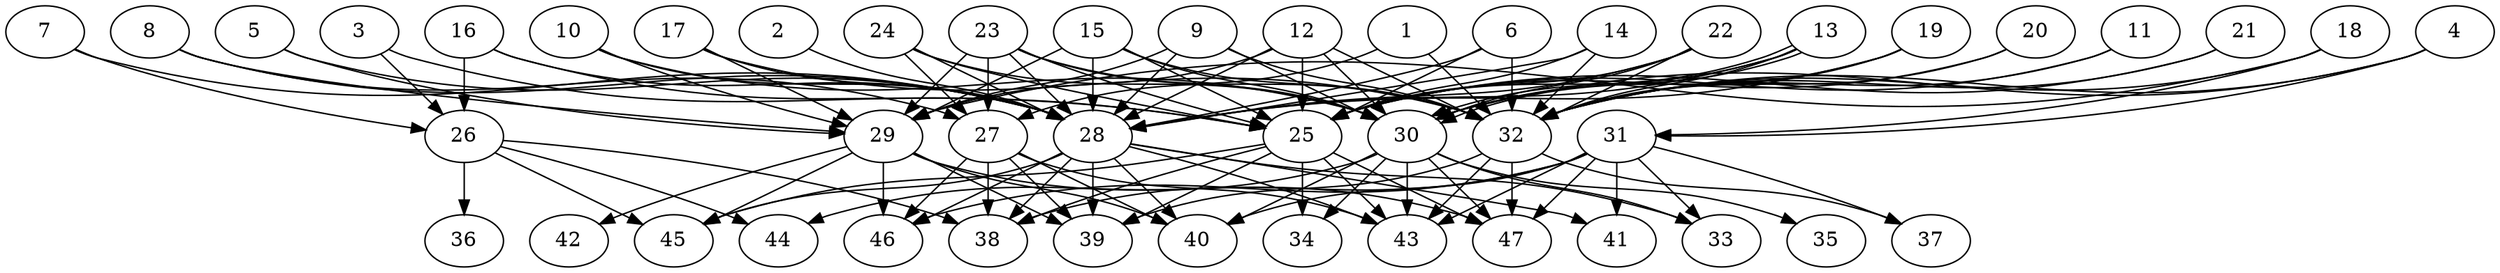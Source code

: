 // DAG (tier=3-complex, mode=compute, n=47, ccr=0.465, fat=0.709, density=0.699, regular=0.343, jump=0.345, mindata=1048576, maxdata=16777216)
// DAG automatically generated by daggen at Sun Aug 24 16:33:34 2025
// /home/ermia/Project/Environments/daggen/bin/daggen --dot --ccr 0.465 --fat 0.709 --regular 0.343 --density 0.699 --jump 0.345 --mindata 1048576 --maxdata 16777216 -n 47 
digraph G {
  1 [size="575899026484314816", alpha="0.08", expect_size="287949513242157408"]
  1 -> 27 [size ="213761059192832"]
  1 -> 32 [size ="213761059192832"]
  2 [size="2840923608972975", alpha="0.06", expect_size="1420461804486487"]
  2 -> 28 [size ="71328803586048"]
  3 [size="1512574267387019264", alpha="0.07", expect_size="756287133693509632"]
  3 -> 25 [size ="10541468745728"]
  3 -> 26 [size ="10541468745728"]
  4 [size="85857718214289024", alpha="0.05", expect_size="42928859107144512"]
  4 -> 30 [size ="1898021243584512"]
  4 -> 31 [size ="1898021243584512"]
  4 -> 32 [size ="1898021243584512"]
  5 [size="36054266138358208", alpha="0.01", expect_size="18027133069179104"]
  5 -> 28 [size ="898782313054208"]
  5 -> 29 [size ="898782313054208"]
  6 [size="15088303391134610", alpha="0.20", expect_size="7544151695567305"]
  6 -> 25 [size ="242171806482432"]
  6 -> 28 [size ="242171806482432"]
  6 -> 32 [size ="242171806482432"]
  7 [size="127099647561826304000", alpha="0.16", expect_size="63549823780913152000"]
  7 -> 26 [size ="202233400524800"]
  7 -> 28 [size ="202233400524800"]
  8 [size="200568814336389536", alpha="0.09", expect_size="100284407168194768"]
  8 -> 27 [size ="107932603645952"]
  8 -> 28 [size ="107932603645952"]
  8 -> 29 [size ="107932603645952"]
  9 [size="928763448377839976448", alpha="0.14", expect_size="464381724188919988224"]
  9 -> 28 [size ="761541188124672"]
  9 -> 29 [size ="761541188124672"]
  9 -> 30 [size ="761541188124672"]
  9 -> 32 [size ="761541188124672"]
  10 [size="21299265994051551232", alpha="0.02", expect_size="10649632997025775616"]
  10 -> 28 [size ="61470452744192"]
  10 -> 29 [size ="61470452744192"]
  10 -> 30 [size ="61470452744192"]
  11 [size="382502129858484736", alpha="0.03", expect_size="191251064929242368"]
  11 -> 25 [size ="200917529919488"]
  11 -> 32 [size ="200917529919488"]
  12 [size="170299726775638294528", alpha="0.18", expect_size="85149863387819147264"]
  12 -> 25 [size ="245790987517952"]
  12 -> 28 [size ="245790987517952"]
  12 -> 29 [size ="245790987517952"]
  12 -> 30 [size ="245790987517952"]
  12 -> 32 [size ="245790987517952"]
  13 [size="3918461064259367936", alpha="0.05", expect_size="1959230532129683968"]
  13 -> 25 [size ="2112728806195200"]
  13 -> 28 [size ="2112728806195200"]
  13 -> 30 [size ="2112728806195200"]
  13 -> 30 [size ="2112728806195200"]
  13 -> 32 [size ="2112728806195200"]
  14 [size="778330535353215090688", alpha="0.15", expect_size="389165267676607545344"]
  14 -> 25 [size ="676912758259712"]
  14 -> 28 [size ="676912758259712"]
  14 -> 32 [size ="676912758259712"]
  15 [size="1109900340769359360", alpha="0.12", expect_size="554950170384679680"]
  15 -> 25 [size ="528182201548800"]
  15 -> 28 [size ="528182201548800"]
  15 -> 29 [size ="528182201548800"]
  15 -> 30 [size ="528182201548800"]
  15 -> 32 [size ="528182201548800"]
  16 [size="180207408979959087104", alpha="0.17", expect_size="90103704489979543552"]
  16 -> 25 [size ="255233934491648"]
  16 -> 26 [size ="255233934491648"]
  16 -> 28 [size ="255233934491648"]
  17 [size="75397632147243376", alpha="0.17", expect_size="37698816073621688"]
  17 -> 28 [size ="1307366704283648"]
  17 -> 29 [size ="1307366704283648"]
  17 -> 32 [size ="1307366704283648"]
  18 [size="62366994148401712", alpha="0.03", expect_size="31183497074200856"]
  18 -> 29 [size ="1764191404818432"]
  18 -> 31 [size ="1764191404818432"]
  18 -> 32 [size ="1764191404818432"]
  19 [size="21181460586998792192", alpha="0.08", expect_size="10590730293499396096"]
  19 -> 28 [size ="61243582840832"]
  19 -> 30 [size ="61243582840832"]
  19 -> 32 [size ="61243582840832"]
  20 [size="3462944105619807232", alpha="0.16", expect_size="1731472052809903616"]
  20 -> 25 [size ="1527465155493888"]
  20 -> 32 [size ="1527465155493888"]
  21 [size="4138086339660389", alpha="0.16", expect_size="2069043169830194"]
  21 -> 25 [size ="209799094468608"]
  21 -> 32 [size ="209799094468608"]
  22 [size="629842403480005771264", alpha="0.19", expect_size="314921201740002885632"]
  22 -> 25 [size ="587820305481728"]
  22 -> 28 [size ="587820305481728"]
  22 -> 30 [size ="587820305481728"]
  22 -> 32 [size ="587820305481728"]
  23 [size="28335058257461736", alpha="0.04", expect_size="14167529128730868"]
  23 -> 25 [size ="1967284570554368"]
  23 -> 27 [size ="1967284570554368"]
  23 -> 28 [size ="1967284570554368"]
  23 -> 29 [size ="1967284570554368"]
  23 -> 30 [size ="1967284570554368"]
  23 -> 32 [size ="1967284570554368"]
  24 [size="12107687695660460", alpha="0.01", expect_size="6053843847830230"]
  24 -> 25 [size ="294686170284032"]
  24 -> 27 [size ="294686170284032"]
  24 -> 28 [size ="294686170284032"]
  24 -> 30 [size ="294686170284032"]
  25 [size="24144247992148424", alpha="0.07", expect_size="12072123996074212"]
  25 -> 34 [size ="586697305751552"]
  25 -> 38 [size ="586697305751552"]
  25 -> 39 [size ="586697305751552"]
  25 -> 43 [size ="586697305751552"]
  25 -> 45 [size ="586697305751552"]
  25 -> 47 [size ="586697305751552"]
  26 [size="2482732583473341", alpha="0.04", expect_size="1241366291736670"]
  26 -> 36 [size ="42807746101248"]
  26 -> 38 [size ="42807746101248"]
  26 -> 44 [size ="42807746101248"]
  26 -> 45 [size ="42807746101248"]
  27 [size="210585404397584384000", alpha="0.02", expect_size="105292702198792192000"]
  27 -> 38 [size ="283166690508800"]
  27 -> 39 [size ="283166690508800"]
  27 -> 40 [size ="283166690508800"]
  27 -> 43 [size ="283166690508800"]
  27 -> 46 [size ="283166690508800"]
  28 [size="669469951659257888768", alpha="0.15", expect_size="334734975829628944384"]
  28 -> 33 [size ="612224510984192"]
  28 -> 38 [size ="612224510984192"]
  28 -> 39 [size ="612224510984192"]
  28 -> 40 [size ="612224510984192"]
  28 -> 41 [size ="612224510984192"]
  28 -> 43 [size ="612224510984192"]
  28 -> 45 [size ="612224510984192"]
  28 -> 46 [size ="612224510984192"]
  29 [size="111574632625717952", alpha="0.11", expect_size="55787316312858976"]
  29 -> 39 [size ="43875515236352"]
  29 -> 40 [size ="43875515236352"]
  29 -> 42 [size ="43875515236352"]
  29 -> 45 [size ="43875515236352"]
  29 -> 46 [size ="43875515236352"]
  29 -> 47 [size ="43875515236352"]
  30 [size="62815448226575941632", alpha="0.02", expect_size="31407724113287970816"]
  30 -> 33 [size ="126415685025792"]
  30 -> 34 [size ="126415685025792"]
  30 -> 35 [size ="126415685025792"]
  30 -> 40 [size ="126415685025792"]
  30 -> 43 [size ="126415685025792"]
  30 -> 44 [size ="126415685025792"]
  30 -> 47 [size ="126415685025792"]
  31 [size="55946971721056648", alpha="0.10", expect_size="27973485860528324"]
  31 -> 33 [size ="128705481408512"]
  31 -> 37 [size ="128705481408512"]
  31 -> 38 [size ="128705481408512"]
  31 -> 40 [size ="128705481408512"]
  31 -> 41 [size ="128705481408512"]
  31 -> 43 [size ="128705481408512"]
  31 -> 46 [size ="128705481408512"]
  31 -> 47 [size ="128705481408512"]
  32 [size="29212781143209072", alpha="0.02", expect_size="14606390571604536"]
  32 -> 37 [size ="946460501737472"]
  32 -> 39 [size ="946460501737472"]
  32 -> 43 [size ="946460501737472"]
  32 -> 47 [size ="946460501737472"]
  33 [size="12653275199875268", alpha="0.02", expect_size="6326637599937634"]
  34 [size="24758385694063388", alpha="0.14", expect_size="12379192847031694"]
  35 [size="1908809456570918240256", alpha="0.04", expect_size="954404728285459120128"]
  36 [size="60698073623309136", alpha="0.16", expect_size="30349036811654568"]
  37 [size="1458187689463776280576", alpha="0.17", expect_size="729093844731888140288"]
  38 [size="43634670897799696", alpha="0.15", expect_size="21817335448899848"]
  39 [size="2142294646700715264", alpha="0.10", expect_size="1071147323350357632"]
  40 [size="1784000887415390601216", alpha="0.14", expect_size="892000443707695300608"]
  41 [size="230539445863477936128", alpha="0.14", expect_size="115269722931738968064"]
  42 [size="176149461424409", alpha="0.15", expect_size="88074730712204"]
  43 [size="39621554201633480", alpha="0.13", expect_size="19810777100816740"]
  44 [size="122557694708737264", alpha="0.12", expect_size="61278847354368632"]
  45 [size="401440312792119771136", alpha="0.19", expect_size="200720156396059885568"]
  46 [size="34048023198094224", alpha="0.12", expect_size="17024011599047112"]
  47 [size="1772727850971133116416", alpha="0.08", expect_size="886363925485566558208"]
}